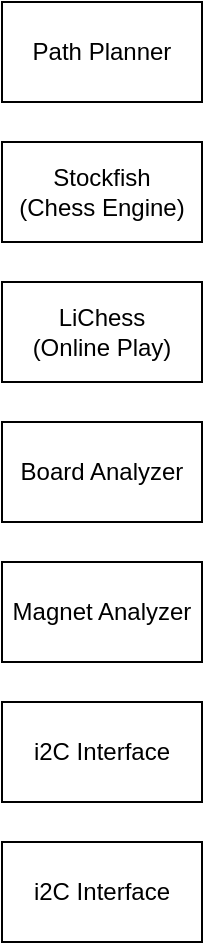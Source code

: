 <mxfile version="24.2.7" type="github">
  <diagram name="Page-1" id="nCdqRld3pfw7KjP9Pnf6">
    <mxGraphModel dx="687" dy="976" grid="1" gridSize="10" guides="1" tooltips="1" connect="1" arrows="1" fold="1" page="1" pageScale="1" pageWidth="850" pageHeight="1100" math="0" shadow="0">
      <root>
        <mxCell id="0" />
        <mxCell id="1" parent="0" />
        <mxCell id="mftfHhQZmoNIgqtyZh9h-1" value="Path Planner" style="html=1;dashed=0;whiteSpace=wrap;" vertex="1" parent="1">
          <mxGeometry x="140" y="120" width="100" height="50" as="geometry" />
        </mxCell>
        <mxCell id="mftfHhQZmoNIgqtyZh9h-2" value="&lt;div&gt;Stockfish&lt;/div&gt;&lt;div&gt;(Chess Engine)&lt;br&gt;&lt;/div&gt;" style="html=1;dashed=0;whiteSpace=wrap;" vertex="1" parent="1">
          <mxGeometry x="140" y="190" width="100" height="50" as="geometry" />
        </mxCell>
        <mxCell id="mftfHhQZmoNIgqtyZh9h-3" value="LiChess&lt;br&gt;(Online Play)" style="html=1;dashed=0;whiteSpace=wrap;" vertex="1" parent="1">
          <mxGeometry x="140" y="260" width="100" height="50" as="geometry" />
        </mxCell>
        <mxCell id="mftfHhQZmoNIgqtyZh9h-4" value="&lt;div&gt;Board Analyzer&lt;/div&gt;" style="html=1;dashed=0;whiteSpace=wrap;" vertex="1" parent="1">
          <mxGeometry x="140" y="330" width="100" height="50" as="geometry" />
        </mxCell>
        <mxCell id="mftfHhQZmoNIgqtyZh9h-5" value="Magnet Analyzer" style="html=1;dashed=0;whiteSpace=wrap;" vertex="1" parent="1">
          <mxGeometry x="140" y="400" width="100" height="50" as="geometry" />
        </mxCell>
        <mxCell id="mftfHhQZmoNIgqtyZh9h-6" value="&lt;div&gt;i2C Interface&lt;/div&gt;" style="html=1;dashed=0;whiteSpace=wrap;" vertex="1" parent="1">
          <mxGeometry x="140" y="470" width="100" height="50" as="geometry" />
        </mxCell>
        <mxCell id="mftfHhQZmoNIgqtyZh9h-7" value="&lt;div&gt;i2C Interface&lt;/div&gt;" style="html=1;dashed=0;whiteSpace=wrap;" vertex="1" parent="1">
          <mxGeometry x="140" y="540" width="100" height="50" as="geometry" />
        </mxCell>
      </root>
    </mxGraphModel>
  </diagram>
</mxfile>
